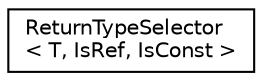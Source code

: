 digraph "类继承关系图"
{
  edge [fontname="Helvetica",fontsize="10",labelfontname="Helvetica",labelfontsize="10"];
  node [fontname="Helvetica",fontsize="10",shape=record];
  rankdir="LR";
  Node0 [label="ReturnTypeSelector\l\< T, IsRef, IsConst \>",height=0.2,width=0.4,color="black", fillcolor="white", style="filled",URL="$df/df6/struct_return_type_selector.html"];
}
